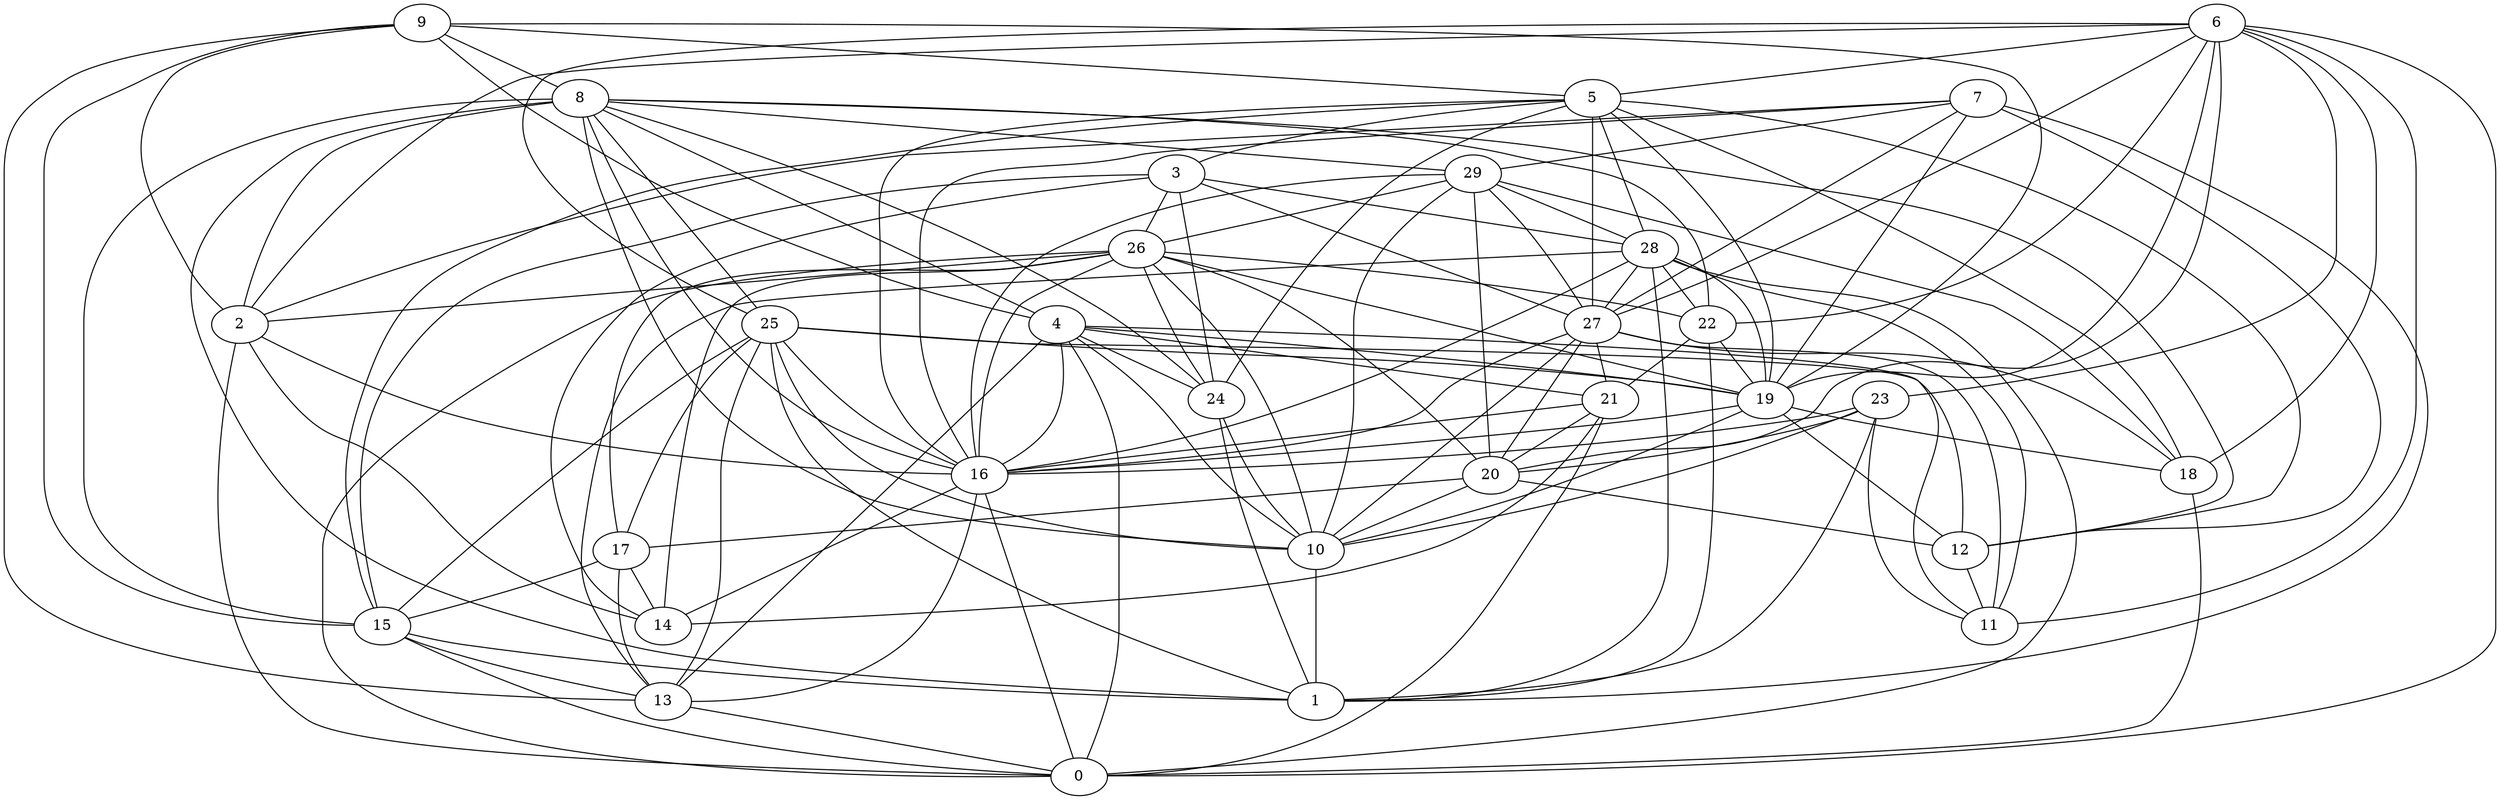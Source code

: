 digraph GG_graph {

subgraph G_graph {
edge [color = black]
"20" -> "17" [dir = none]
"24" -> "1" [dir = none]
"24" -> "10" [dir = none]
"16" -> "13" [dir = none]
"16" -> "0" [dir = none]
"4" -> "10" [dir = none]
"4" -> "21" [dir = none]
"4" -> "24" [dir = none]
"4" -> "16" [dir = none]
"4" -> "19" [dir = none]
"9" -> "13" [dir = none]
"9" -> "15" [dir = none]
"9" -> "5" [dir = none]
"9" -> "8" [dir = none]
"9" -> "4" [dir = none]
"22" -> "21" [dir = none]
"27" -> "11" [dir = none]
"27" -> "21" [dir = none]
"27" -> "20" [dir = none]
"27" -> "16" [dir = none]
"27" -> "10" [dir = none]
"19" -> "10" [dir = none]
"19" -> "16" [dir = none]
"19" -> "18" [dir = none]
"3" -> "26" [dir = none]
"3" -> "27" [dir = none]
"6" -> "23" [dir = none]
"6" -> "2" [dir = none]
"6" -> "19" [dir = none]
"6" -> "27" [dir = none]
"6" -> "5" [dir = none]
"26" -> "10" [dir = none]
"26" -> "0" [dir = none]
"26" -> "16" [dir = none]
"26" -> "19" [dir = none]
"26" -> "2" [dir = none]
"26" -> "17" [dir = none]
"26" -> "14" [dir = none]
"26" -> "20" [dir = none]
"10" -> "1" [dir = none]
"7" -> "1" [dir = none]
"7" -> "29" [dir = none]
"7" -> "12" [dir = none]
"7" -> "2" [dir = none]
"28" -> "27" [dir = none]
"28" -> "0" [dir = none]
"28" -> "16" [dir = none]
"28" -> "11" [dir = none]
"28" -> "22" [dir = none]
"17" -> "14" [dir = none]
"5" -> "18" [dir = none]
"5" -> "3" [dir = none]
"5" -> "24" [dir = none]
"5" -> "19" [dir = none]
"5" -> "15" [dir = none]
"5" -> "27" [dir = none]
"5" -> "28" [dir = none]
"5" -> "12" [dir = none]
"12" -> "11" [dir = none]
"21" -> "20" [dir = none]
"21" -> "0" [dir = none]
"23" -> "16" [dir = none]
"23" -> "11" [dir = none]
"23" -> "10" [dir = none]
"23" -> "1" [dir = none]
"29" -> "20" [dir = none]
"29" -> "10" [dir = none]
"29" -> "18" [dir = none]
"29" -> "27" [dir = none]
"29" -> "28" [dir = none]
"29" -> "16" [dir = none]
"29" -> "26" [dir = none]
"15" -> "1" [dir = none]
"13" -> "0" [dir = none]
"8" -> "16" [dir = none]
"8" -> "24" [dir = none]
"8" -> "2" [dir = none]
"8" -> "22" [dir = none]
"8" -> "25" [dir = none]
"8" -> "29" [dir = none]
"25" -> "19" [dir = none]
"25" -> "12" [dir = none]
"25" -> "17" [dir = none]
"25" -> "16" [dir = none]
"25" -> "10" [dir = none]
"2" -> "0" [dir = none]
"2" -> "14" [dir = none]
"22" -> "1" [dir = none]
"3" -> "15" [dir = none]
"7" -> "19" [dir = none]
"26" -> "24" [dir = none]
"5" -> "16" [dir = none]
"25" -> "13" [dir = none]
"28" -> "13" [dir = none]
"15" -> "0" [dir = none]
"7" -> "27" [dir = none]
"28" -> "1" [dir = none]
"21" -> "14" [dir = none]
"6" -> "22" [dir = none]
"15" -> "13" [dir = none]
"20" -> "10" [dir = none]
"3" -> "14" [dir = none]
"17" -> "15" [dir = none]
"4" -> "0" [dir = none]
"22" -> "19" [dir = none]
"20" -> "12" [dir = none]
"9" -> "2" [dir = none]
"16" -> "14" [dir = none]
"23" -> "20" [dir = none]
"4" -> "13" [dir = none]
"6" -> "25" [dir = none]
"6" -> "11" [dir = none]
"3" -> "28" [dir = none]
"9" -> "19" [dir = none]
"26" -> "22" [dir = none]
"8" -> "10" [dir = none]
"17" -> "13" [dir = none]
"19" -> "12" [dir = none]
"6" -> "20" [dir = none]
"8" -> "4" [dir = none]
"8" -> "12" [dir = none]
"2" -> "16" [dir = none]
"25" -> "15" [dir = none]
"6" -> "0" [dir = none]
"6" -> "18" [dir = none]
"8" -> "1" [dir = none]
"28" -> "19" [dir = none]
"3" -> "24" [dir = none]
"25" -> "1" [dir = none]
"7" -> "16" [dir = none]
"21" -> "16" [dir = none]
"8" -> "15" [dir = none]
"18" -> "0" [dir = none]
"4" -> "11" [dir = none]
"27" -> "18" [dir = none]
}

}
